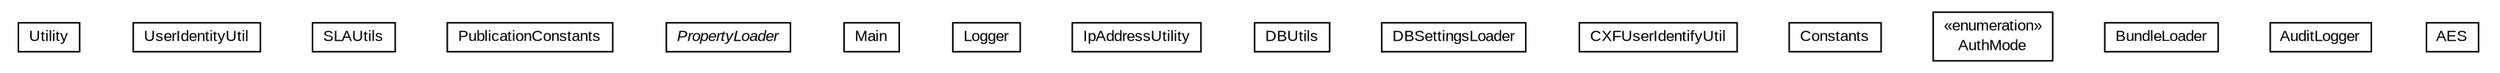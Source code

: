 #!/usr/local/bin/dot
#
# Class diagram 
# Generated by UMLGraph version R5_6-24-gf6e263 (http://www.umlgraph.org/)
#

digraph G {
	edge [fontname="arial",fontsize=10,labelfontname="arial",labelfontsize=10];
	node [fontname="arial",fontsize=10,shape=plaintext];
	nodesep=0.25;
	ranksep=0.5;
	// org.miloss.fgsms.common.Utility
	c30623 [label=<<table title="org.miloss.fgsms.common.Utility" border="0" cellborder="1" cellspacing="0" cellpadding="2" port="p" href="./Utility.html">
		<tr><td><table border="0" cellspacing="0" cellpadding="1">
<tr><td align="center" balign="center"> Utility </td></tr>
		</table></td></tr>
		</table>>, URL="./Utility.html", fontname="arial", fontcolor="black", fontsize=10.0];
	// org.miloss.fgsms.common.UserIdentityUtil
	c30624 [label=<<table title="org.miloss.fgsms.common.UserIdentityUtil" border="0" cellborder="1" cellspacing="0" cellpadding="2" port="p" href="./UserIdentityUtil.html">
		<tr><td><table border="0" cellspacing="0" cellpadding="1">
<tr><td align="center" balign="center"> UserIdentityUtil </td></tr>
		</table></td></tr>
		</table>>, URL="./UserIdentityUtil.html", fontname="arial", fontcolor="black", fontsize=10.0];
	// org.miloss.fgsms.common.SLAUtils
	c30625 [label=<<table title="org.miloss.fgsms.common.SLAUtils" border="0" cellborder="1" cellspacing="0" cellpadding="2" port="p" href="./SLAUtils.html">
		<tr><td><table border="0" cellspacing="0" cellpadding="1">
<tr><td align="center" balign="center"> SLAUtils </td></tr>
		</table></td></tr>
		</table>>, URL="./SLAUtils.html", fontname="arial", fontcolor="black", fontsize=10.0];
	// org.miloss.fgsms.common.PublicationConstants
	c30626 [label=<<table title="org.miloss.fgsms.common.PublicationConstants" border="0" cellborder="1" cellspacing="0" cellpadding="2" port="p" href="./PublicationConstants.html">
		<tr><td><table border="0" cellspacing="0" cellpadding="1">
<tr><td align="center" balign="center"> PublicationConstants </td></tr>
		</table></td></tr>
		</table>>, URL="./PublicationConstants.html", fontname="arial", fontcolor="black", fontsize=10.0];
	// org.miloss.fgsms.common.PropertyLoader
	c30627 [label=<<table title="org.miloss.fgsms.common.PropertyLoader" border="0" cellborder="1" cellspacing="0" cellpadding="2" port="p" href="./PropertyLoader.html">
		<tr><td><table border="0" cellspacing="0" cellpadding="1">
<tr><td align="center" balign="center"><font face="arial italic"> PropertyLoader </font></td></tr>
		</table></td></tr>
		</table>>, URL="./PropertyLoader.html", fontname="arial", fontcolor="black", fontsize=10.0];
	// org.miloss.fgsms.common.Main
	c30628 [label=<<table title="org.miloss.fgsms.common.Main" border="0" cellborder="1" cellspacing="0" cellpadding="2" port="p" href="./Main.html">
		<tr><td><table border="0" cellspacing="0" cellpadding="1">
<tr><td align="center" balign="center"> Main </td></tr>
		</table></td></tr>
		</table>>, URL="./Main.html", fontname="arial", fontcolor="black", fontsize=10.0];
	// org.miloss.fgsms.common.Logger
	c30629 [label=<<table title="org.miloss.fgsms.common.Logger" border="0" cellborder="1" cellspacing="0" cellpadding="2" port="p" href="./Logger.html">
		<tr><td><table border="0" cellspacing="0" cellpadding="1">
<tr><td align="center" balign="center"> Logger </td></tr>
		</table></td></tr>
		</table>>, URL="./Logger.html", fontname="arial", fontcolor="black", fontsize=10.0];
	// org.miloss.fgsms.common.IpAddressUtility
	c30630 [label=<<table title="org.miloss.fgsms.common.IpAddressUtility" border="0" cellborder="1" cellspacing="0" cellpadding="2" port="p" href="./IpAddressUtility.html">
		<tr><td><table border="0" cellspacing="0" cellpadding="1">
<tr><td align="center" balign="center"> IpAddressUtility </td></tr>
		</table></td></tr>
		</table>>, URL="./IpAddressUtility.html", fontname="arial", fontcolor="black", fontsize=10.0];
	// org.miloss.fgsms.common.DBUtils
	c30631 [label=<<table title="org.miloss.fgsms.common.DBUtils" border="0" cellborder="1" cellspacing="0" cellpadding="2" port="p" href="./DBUtils.html">
		<tr><td><table border="0" cellspacing="0" cellpadding="1">
<tr><td align="center" balign="center"> DBUtils </td></tr>
		</table></td></tr>
		</table>>, URL="./DBUtils.html", fontname="arial", fontcolor="black", fontsize=10.0];
	// org.miloss.fgsms.common.DBSettingsLoader
	c30632 [label=<<table title="org.miloss.fgsms.common.DBSettingsLoader" border="0" cellborder="1" cellspacing="0" cellpadding="2" port="p" href="./DBSettingsLoader.html">
		<tr><td><table border="0" cellspacing="0" cellpadding="1">
<tr><td align="center" balign="center"> DBSettingsLoader </td></tr>
		</table></td></tr>
		</table>>, URL="./DBSettingsLoader.html", fontname="arial", fontcolor="black", fontsize=10.0];
	// org.miloss.fgsms.common.CXFUserIdentifyUtil
	c30633 [label=<<table title="org.miloss.fgsms.common.CXFUserIdentifyUtil" border="0" cellborder="1" cellspacing="0" cellpadding="2" port="p" href="./CXFUserIdentifyUtil.html">
		<tr><td><table border="0" cellspacing="0" cellpadding="1">
<tr><td align="center" balign="center"> CXFUserIdentifyUtil </td></tr>
		</table></td></tr>
		</table>>, URL="./CXFUserIdentifyUtil.html", fontname="arial", fontcolor="black", fontsize=10.0];
	// org.miloss.fgsms.common.Constants
	c30634 [label=<<table title="org.miloss.fgsms.common.Constants" border="0" cellborder="1" cellspacing="0" cellpadding="2" port="p" href="./Constants.html">
		<tr><td><table border="0" cellspacing="0" cellpadding="1">
<tr><td align="center" balign="center"> Constants </td></tr>
		</table></td></tr>
		</table>>, URL="./Constants.html", fontname="arial", fontcolor="black", fontsize=10.0];
	// org.miloss.fgsms.common.Constants.AuthMode
	c30635 [label=<<table title="org.miloss.fgsms.common.Constants.AuthMode" border="0" cellborder="1" cellspacing="0" cellpadding="2" port="p" href="./Constants.AuthMode.html">
		<tr><td><table border="0" cellspacing="0" cellpadding="1">
<tr><td align="center" balign="center"> &#171;enumeration&#187; </td></tr>
<tr><td align="center" balign="center"> AuthMode </td></tr>
		</table></td></tr>
		</table>>, URL="./Constants.AuthMode.html", fontname="arial", fontcolor="black", fontsize=10.0];
	// org.miloss.fgsms.common.BundleLoader
	c30636 [label=<<table title="org.miloss.fgsms.common.BundleLoader" border="0" cellborder="1" cellspacing="0" cellpadding="2" port="p" href="./BundleLoader.html">
		<tr><td><table border="0" cellspacing="0" cellpadding="1">
<tr><td align="center" balign="center"> BundleLoader </td></tr>
		</table></td></tr>
		</table>>, URL="./BundleLoader.html", fontname="arial", fontcolor="black", fontsize=10.0];
	// org.miloss.fgsms.common.AuditLogger
	c30637 [label=<<table title="org.miloss.fgsms.common.AuditLogger" border="0" cellborder="1" cellspacing="0" cellpadding="2" port="p" href="./AuditLogger.html">
		<tr><td><table border="0" cellspacing="0" cellpadding="1">
<tr><td align="center" balign="center"> AuditLogger </td></tr>
		</table></td></tr>
		</table>>, URL="./AuditLogger.html", fontname="arial", fontcolor="black", fontsize=10.0];
	// org.miloss.fgsms.common.AES
	c30638 [label=<<table title="org.miloss.fgsms.common.AES" border="0" cellborder="1" cellspacing="0" cellpadding="2" port="p" href="./AES.html">
		<tr><td><table border="0" cellspacing="0" cellpadding="1">
<tr><td align="center" balign="center"> AES </td></tr>
		</table></td></tr>
		</table>>, URL="./AES.html", fontname="arial", fontcolor="black", fontsize=10.0];
}

